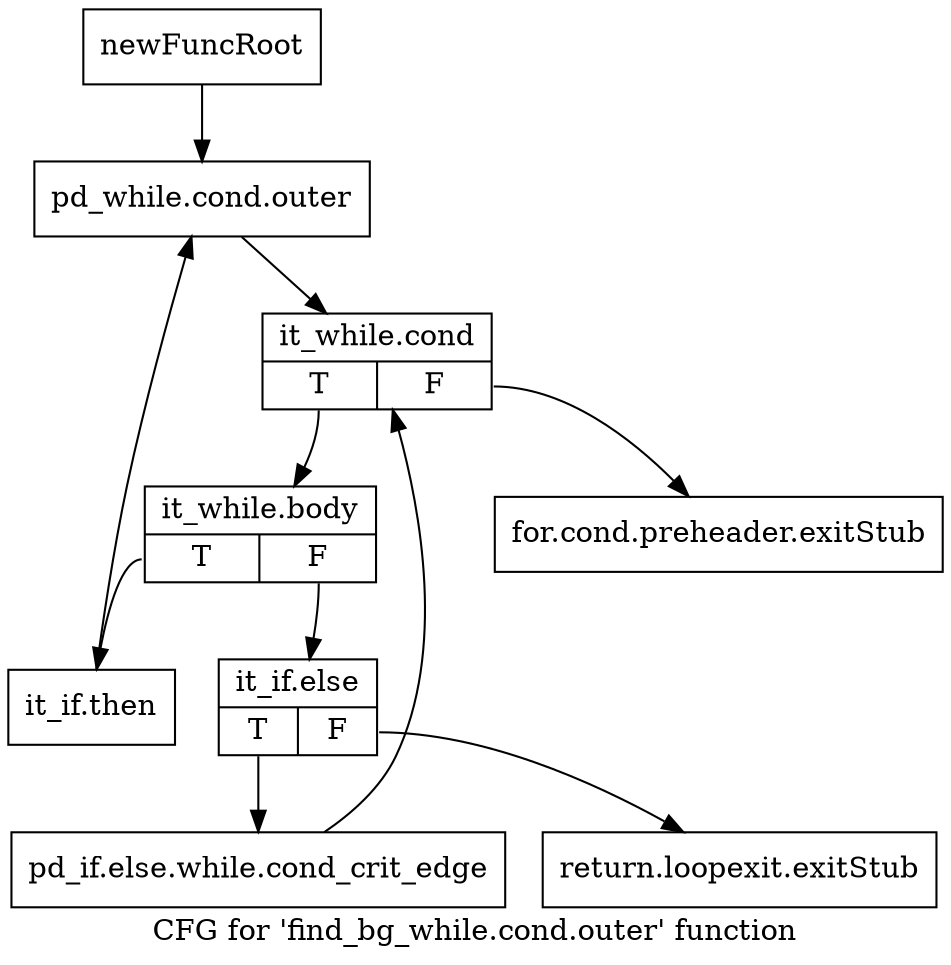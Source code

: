 digraph "CFG for 'find_bg_while.cond.outer' function" {
	label="CFG for 'find_bg_while.cond.outer' function";

	Node0x12a4ad0 [shape=record,label="{newFuncRoot}"];
	Node0x12a4ad0 -> Node0x12a4bc0;
	Node0x12a4b20 [shape=record,label="{for.cond.preheader.exitStub}"];
	Node0x12a4b70 [shape=record,label="{return.loopexit.exitStub}"];
	Node0x12a4bc0 [shape=record,label="{pd_while.cond.outer}"];
	Node0x12a4bc0 -> Node0x12a4c10;
	Node0x12a4c10 [shape=record,label="{it_while.cond|{<s0>T|<s1>F}}"];
	Node0x12a4c10:s0 -> Node0x12a4c60;
	Node0x12a4c10:s1 -> Node0x12a4b20;
	Node0x12a4c60 [shape=record,label="{it_while.body|{<s0>T|<s1>F}}"];
	Node0x12a4c60:s0 -> Node0x12a4d50;
	Node0x12a4c60:s1 -> Node0x12a4cb0;
	Node0x12a4cb0 [shape=record,label="{it_if.else|{<s0>T|<s1>F}}"];
	Node0x12a4cb0:s0 -> Node0x12a4d00;
	Node0x12a4cb0:s1 -> Node0x12a4b70;
	Node0x12a4d00 [shape=record,label="{pd_if.else.while.cond_crit_edge}"];
	Node0x12a4d00 -> Node0x12a4c10;
	Node0x12a4d50 [shape=record,label="{it_if.then}"];
	Node0x12a4d50 -> Node0x12a4bc0;
}

